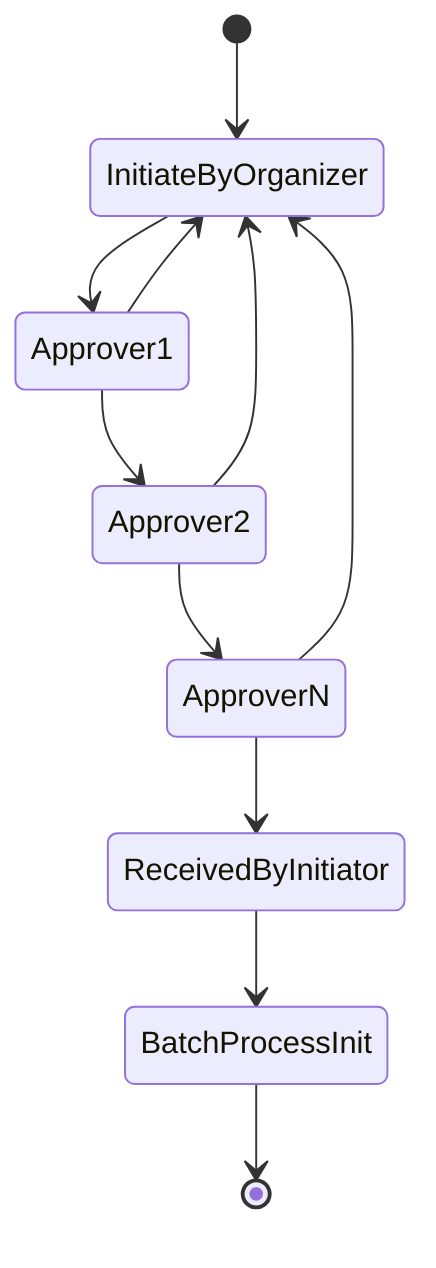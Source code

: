 stateDiagram
      [*] --> InitiateByOrganizer
      InitiateByOrganizer --> Approver1
      Approver1 --> InitiateByOrganizer
      Approver1 --> Approver2
      Approver2 --> InitiateByOrganizer
      Approver2 --> ApproverN
      ApproverN --> InitiateByOrganizer
      ApproverN --> ReceivedByInitiator
      ReceivedByInitiator --> BatchProcessInit
      BatchProcessInit --> [*]